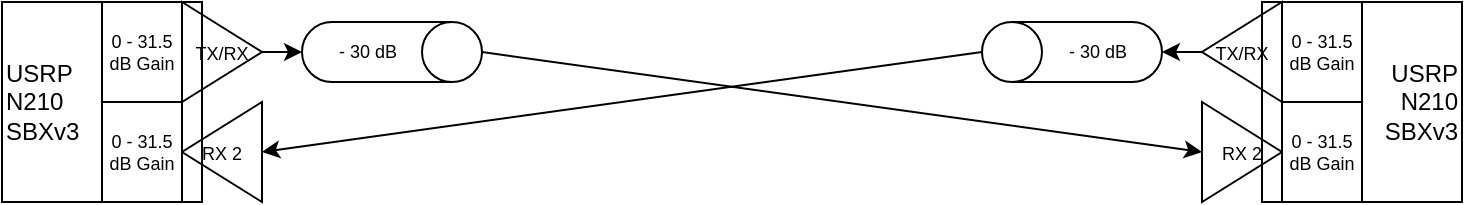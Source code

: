 <mxfile version="20.8.12" type="github" pages="2">
  <diagram name="Simplest" id="jR1B1zvRSLlZScaUMeme">
    <mxGraphModel dx="1194" dy="748" grid="1" gridSize="10" guides="1" tooltips="1" connect="1" arrows="1" fold="1" page="1" pageScale="1" pageWidth="850" pageHeight="1100" math="0" shadow="0">
      <root>
        <mxCell id="0" />
        <mxCell id="1" parent="0" />
        <mxCell id="k5j3q9gvalSJudkTdpyh-10" value="" style="group" vertex="1" connectable="0" parent="1">
          <mxGeometry y="250" width="130" height="100" as="geometry" />
        </mxCell>
        <mxCell id="k5j3q9gvalSJudkTdpyh-8" value="0 - 31.5 dB Gain" style="rounded=0;whiteSpace=wrap;html=1;strokeWidth=1;fontSize=9;" vertex="1" parent="k5j3q9gvalSJudkTdpyh-10">
          <mxGeometry x="50" width="40" height="50" as="geometry" />
        </mxCell>
        <mxCell id="k5j3q9gvalSJudkTdpyh-5" value="&lt;font style=&quot;font-size: 9px;&quot;&gt;TX/RX&lt;/font&gt;" style="triangle;whiteSpace=wrap;html=1;" vertex="1" parent="k5j3q9gvalSJudkTdpyh-10">
          <mxGeometry x="90" width="40" height="50" as="geometry" />
        </mxCell>
        <mxCell id="k5j3q9gvalSJudkTdpyh-6" value="&lt;font style=&quot;font-size: 9px;&quot;&gt;RX 2&lt;/font&gt;" style="triangle;whiteSpace=wrap;html=1;rotation=0;direction=west;strokeWidth=1;" vertex="1" parent="k5j3q9gvalSJudkTdpyh-10">
          <mxGeometry x="90" y="50" width="40" height="50" as="geometry" />
        </mxCell>
        <mxCell id="k5j3q9gvalSJudkTdpyh-9" value="0 - 31.5 dB Gain" style="rounded=0;whiteSpace=wrap;html=1;strokeWidth=1;fontSize=9;" vertex="1" parent="k5j3q9gvalSJudkTdpyh-10">
          <mxGeometry x="50" y="50" width="40" height="50" as="geometry" />
        </mxCell>
        <mxCell id="k5j3q9gvalSJudkTdpyh-3" value="&lt;div align=&quot;left&quot;&gt;USRP&lt;/div&gt;&lt;div align=&quot;left&quot;&gt;N210&lt;/div&gt;&lt;div align=&quot;left&quot;&gt;SBXv3&lt;br&gt;&lt;/div&gt;" style="whiteSpace=wrap;html=1;aspect=fixed;fillColor=none;align=left;" vertex="1" parent="k5j3q9gvalSJudkTdpyh-10">
          <mxGeometry width="100" height="100" as="geometry" />
        </mxCell>
        <mxCell id="k5j3q9gvalSJudkTdpyh-12" value="" style="group;rotation=0;direction=east;portConstraintRotation=0;flipH=1;" vertex="1" connectable="0" parent="1">
          <mxGeometry x="600" y="250" width="130" height="100" as="geometry" />
        </mxCell>
        <mxCell id="k5j3q9gvalSJudkTdpyh-13" value="0 - 31.5 dB Gain" style="rounded=0;whiteSpace=wrap;html=1;strokeWidth=1;fontSize=9;rotation=0;" vertex="1" parent="k5j3q9gvalSJudkTdpyh-12">
          <mxGeometry x="40" width="40" height="50" as="geometry" />
        </mxCell>
        <mxCell id="k5j3q9gvalSJudkTdpyh-14" value="&lt;font style=&quot;font-size: 9px;&quot;&gt;TX/RX&lt;/font&gt;" style="triangle;whiteSpace=wrap;html=1;rotation=0;direction=west;" vertex="1" parent="k5j3q9gvalSJudkTdpyh-12">
          <mxGeometry width="40" height="50" as="geometry" />
        </mxCell>
        <mxCell id="k5j3q9gvalSJudkTdpyh-15" value="&lt;font style=&quot;font-size: 9px;&quot;&gt;RX 2&lt;/font&gt;" style="triangle;whiteSpace=wrap;html=1;rotation=0;direction=east;strokeWidth=1;" vertex="1" parent="k5j3q9gvalSJudkTdpyh-12">
          <mxGeometry y="50" width="40" height="50" as="geometry" />
        </mxCell>
        <mxCell id="k5j3q9gvalSJudkTdpyh-16" value="0 - 31.5 dB Gain" style="rounded=0;whiteSpace=wrap;html=1;strokeWidth=1;fontSize=9;rotation=0;" vertex="1" parent="k5j3q9gvalSJudkTdpyh-12">
          <mxGeometry x="40" y="50" width="40" height="50" as="geometry" />
        </mxCell>
        <mxCell id="k5j3q9gvalSJudkTdpyh-17" value="&lt;div&gt;USRP&lt;/div&gt;&lt;div&gt;N210&lt;/div&gt;&lt;div&gt;SBXv3&lt;br&gt;&lt;/div&gt;" style="whiteSpace=wrap;html=1;aspect=fixed;fillColor=none;align=right;rotation=0;" vertex="1" parent="k5j3q9gvalSJudkTdpyh-12">
          <mxGeometry x="30" width="100" height="100" as="geometry" />
        </mxCell>
        <mxCell id="k5j3q9gvalSJudkTdpyh-25" style="edgeStyle=none;rounded=0;orthogonalLoop=1;jettySize=auto;html=1;exitX=0.5;exitY=0;exitDx=0;exitDy=0;exitPerimeter=0;entryX=0;entryY=0.5;entryDx=0;entryDy=0;fontSize=9;" edge="1" parent="1" source="k5j3q9gvalSJudkTdpyh-18" target="k5j3q9gvalSJudkTdpyh-15">
          <mxGeometry relative="1" as="geometry" />
        </mxCell>
        <mxCell id="k5j3q9gvalSJudkTdpyh-18" value="- 30 dB " style="shape=cylinder3;whiteSpace=wrap;boundedLbl=1;backgroundOutline=1;size=15;strokeWidth=1;fontSize=9;fillColor=none;rotation=0;html=1;direction=south;" vertex="1" parent="1">
          <mxGeometry x="150" y="260" width="90" height="30" as="geometry" />
        </mxCell>
        <mxCell id="k5j3q9gvalSJudkTdpyh-23" style="edgeStyle=none;rounded=0;orthogonalLoop=1;jettySize=auto;html=1;exitX=0.5;exitY=0;exitDx=0;exitDy=0;exitPerimeter=0;entryX=0;entryY=0.5;entryDx=0;entryDy=0;fontSize=9;" edge="1" parent="1" source="k5j3q9gvalSJudkTdpyh-19" target="k5j3q9gvalSJudkTdpyh-6">
          <mxGeometry relative="1" as="geometry" />
        </mxCell>
        <mxCell id="k5j3q9gvalSJudkTdpyh-19" value="- 30 dB " style="shape=cylinder3;whiteSpace=wrap;boundedLbl=1;backgroundOutline=1;size=15;strokeWidth=1;fontSize=9;fillColor=none;rotation=0;html=1;direction=north;" vertex="1" parent="1">
          <mxGeometry x="490" y="260" width="90" height="30" as="geometry" />
        </mxCell>
        <mxCell id="k5j3q9gvalSJudkTdpyh-21" style="edgeStyle=orthogonalEdgeStyle;rounded=0;orthogonalLoop=1;jettySize=auto;html=1;exitX=1;exitY=0.5;exitDx=0;exitDy=0;entryX=0.5;entryY=1;entryDx=0;entryDy=0;entryPerimeter=0;fontSize=9;" edge="1" parent="1" source="k5j3q9gvalSJudkTdpyh-14" target="k5j3q9gvalSJudkTdpyh-19">
          <mxGeometry relative="1" as="geometry" />
        </mxCell>
        <mxCell id="k5j3q9gvalSJudkTdpyh-24" style="edgeStyle=none;rounded=0;orthogonalLoop=1;jettySize=auto;html=1;exitX=1;exitY=0.5;exitDx=0;exitDy=0;entryX=0.5;entryY=1;entryDx=0;entryDy=0;entryPerimeter=0;fontSize=9;" edge="1" parent="1" source="k5j3q9gvalSJudkTdpyh-5" target="k5j3q9gvalSJudkTdpyh-18">
          <mxGeometry relative="1" as="geometry" />
        </mxCell>
      </root>
    </mxGraphModel>
  </diagram>
  <diagram name="SharedPhyLayer" id="1WVicGoiq60mWXdIZ0ue">
    <mxGraphModel dx="1194" dy="792" grid="1" gridSize="10" guides="1" tooltips="1" connect="1" arrows="1" fold="1" page="1" pageScale="1" pageWidth="850" pageHeight="1100" math="0" shadow="0">
      <root>
        <mxCell id="SqtGkyGVeAj84BuvfPXK-0" />
        <mxCell id="SqtGkyGVeAj84BuvfPXK-1" parent="SqtGkyGVeAj84BuvfPXK-0" />
        <mxCell id="SqtGkyGVeAj84BuvfPXK-2" value="" style="group" vertex="1" connectable="0" parent="SqtGkyGVeAj84BuvfPXK-1">
          <mxGeometry y="250" width="130" height="100" as="geometry" />
        </mxCell>
        <mxCell id="SqtGkyGVeAj84BuvfPXK-3" value="0 - 31.5 dB Gain" style="rounded=0;whiteSpace=wrap;html=1;strokeWidth=1;fontSize=9;" vertex="1" parent="SqtGkyGVeAj84BuvfPXK-2">
          <mxGeometry x="50" width="40" height="50" as="geometry" />
        </mxCell>
        <mxCell id="SqtGkyGVeAj84BuvfPXK-4" value="&lt;font style=&quot;font-size: 9px;&quot;&gt;TX/RX&lt;/font&gt;" style="triangle;whiteSpace=wrap;html=1;" vertex="1" parent="SqtGkyGVeAj84BuvfPXK-2">
          <mxGeometry x="90" width="40" height="50" as="geometry" />
        </mxCell>
        <mxCell id="SqtGkyGVeAj84BuvfPXK-5" value="&lt;font style=&quot;font-size: 9px;&quot;&gt;RX 2&lt;/font&gt;" style="triangle;whiteSpace=wrap;html=1;rotation=0;direction=west;strokeWidth=1;" vertex="1" parent="SqtGkyGVeAj84BuvfPXK-2">
          <mxGeometry x="90" y="50" width="40" height="50" as="geometry" />
        </mxCell>
        <mxCell id="SqtGkyGVeAj84BuvfPXK-6" value="0 - 31.5 dB Gain" style="rounded=0;whiteSpace=wrap;html=1;strokeWidth=1;fontSize=9;" vertex="1" parent="SqtGkyGVeAj84BuvfPXK-2">
          <mxGeometry x="50" y="50" width="40" height="50" as="geometry" />
        </mxCell>
        <mxCell id="SqtGkyGVeAj84BuvfPXK-7" value="&lt;div align=&quot;left&quot;&gt;USRP&lt;/div&gt;&lt;div align=&quot;left&quot;&gt;N210&lt;/div&gt;&lt;div align=&quot;left&quot;&gt;SBXv3&lt;br&gt;&lt;/div&gt;" style="whiteSpace=wrap;html=1;aspect=fixed;fillColor=none;align=left;" vertex="1" parent="SqtGkyGVeAj84BuvfPXK-2">
          <mxGeometry width="100" height="100" as="geometry" />
        </mxCell>
        <mxCell id="SqtGkyGVeAj84BuvfPXK-8" value="" style="group;rotation=0;direction=east;portConstraintRotation=0;flipH=1;" vertex="1" connectable="0" parent="SqtGkyGVeAj84BuvfPXK-1">
          <mxGeometry x="600" y="250" width="130" height="100" as="geometry" />
        </mxCell>
        <mxCell id="SqtGkyGVeAj84BuvfPXK-9" value="0 - 31.5 dB Gain" style="rounded=0;whiteSpace=wrap;html=1;strokeWidth=1;fontSize=9;rotation=0;" vertex="1" parent="SqtGkyGVeAj84BuvfPXK-8">
          <mxGeometry x="40" width="40" height="50" as="geometry" />
        </mxCell>
        <mxCell id="SqtGkyGVeAj84BuvfPXK-10" value="&lt;font style=&quot;font-size: 9px;&quot;&gt;TX/RX&lt;/font&gt;" style="triangle;whiteSpace=wrap;html=1;rotation=0;direction=west;" vertex="1" parent="SqtGkyGVeAj84BuvfPXK-8">
          <mxGeometry width="40" height="50" as="geometry" />
        </mxCell>
        <mxCell id="SqtGkyGVeAj84BuvfPXK-11" value="&lt;font style=&quot;font-size: 9px;&quot;&gt;RX 2&lt;/font&gt;" style="triangle;whiteSpace=wrap;html=1;rotation=0;direction=east;strokeWidth=1;" vertex="1" parent="SqtGkyGVeAj84BuvfPXK-8">
          <mxGeometry y="50" width="40" height="50" as="geometry" />
        </mxCell>
        <mxCell id="SqtGkyGVeAj84BuvfPXK-12" value="0 - 31.5 dB Gain" style="rounded=0;whiteSpace=wrap;html=1;strokeWidth=1;fontSize=9;rotation=0;" vertex="1" parent="SqtGkyGVeAj84BuvfPXK-8">
          <mxGeometry x="40" y="50" width="40" height="50" as="geometry" />
        </mxCell>
        <mxCell id="SqtGkyGVeAj84BuvfPXK-13" value="&lt;div&gt;USRP&lt;/div&gt;&lt;div&gt;N210&lt;/div&gt;&lt;div&gt;SBXv3&lt;br&gt;&lt;/div&gt;" style="whiteSpace=wrap;html=1;aspect=fixed;fillColor=none;align=right;rotation=0;" vertex="1" parent="SqtGkyGVeAj84BuvfPXK-8">
          <mxGeometry x="30" width="100" height="100" as="geometry" />
        </mxCell>
        <mxCell id="-d1nIlZ3Z-tcQ7wbcq47-6" style="edgeStyle=none;rounded=0;orthogonalLoop=1;jettySize=auto;html=1;exitX=0.5;exitY=0;exitDx=0;exitDy=0;exitPerimeter=0;entryX=0;entryY=0.25;entryDx=0;entryDy=0;fontSize=9;" edge="1" parent="SqtGkyGVeAj84BuvfPXK-1" source="SqtGkyGVeAj84BuvfPXK-15" target="-d1nIlZ3Z-tcQ7wbcq47-0">
          <mxGeometry relative="1" as="geometry" />
        </mxCell>
        <mxCell id="SqtGkyGVeAj84BuvfPXK-15" value="- 30 dB " style="shape=cylinder3;whiteSpace=wrap;boundedLbl=1;backgroundOutline=1;size=15;strokeWidth=1;fontSize=9;fillColor=none;rotation=0;html=1;direction=south;" vertex="1" parent="SqtGkyGVeAj84BuvfPXK-1">
          <mxGeometry x="150" y="260" width="90" height="30" as="geometry" />
        </mxCell>
        <mxCell id="-d1nIlZ3Z-tcQ7wbcq47-10" style="edgeStyle=none;rounded=0;orthogonalLoop=1;jettySize=auto;html=1;exitX=0.5;exitY=0;exitDx=0;exitDy=0;exitPerimeter=0;entryX=0;entryY=0.75;entryDx=0;entryDy=0;fontSize=9;" edge="1" parent="SqtGkyGVeAj84BuvfPXK-1" source="SqtGkyGVeAj84BuvfPXK-17" target="-d1nIlZ3Z-tcQ7wbcq47-8">
          <mxGeometry relative="1" as="geometry" />
        </mxCell>
        <mxCell id="SqtGkyGVeAj84BuvfPXK-17" value="- 30 dB " style="shape=cylinder3;whiteSpace=wrap;boundedLbl=1;backgroundOutline=1;size=15;strokeWidth=1;fontSize=9;fillColor=none;rotation=0;html=1;direction=north;" vertex="1" parent="SqtGkyGVeAj84BuvfPXK-1">
          <mxGeometry x="490" y="260" width="90" height="30" as="geometry" />
        </mxCell>
        <mxCell id="SqtGkyGVeAj84BuvfPXK-18" style="edgeStyle=orthogonalEdgeStyle;rounded=0;orthogonalLoop=1;jettySize=auto;html=1;exitX=1;exitY=0.5;exitDx=0;exitDy=0;entryX=0.5;entryY=1;entryDx=0;entryDy=0;entryPerimeter=0;fontSize=9;" edge="1" parent="SqtGkyGVeAj84BuvfPXK-1" source="SqtGkyGVeAj84BuvfPXK-10" target="SqtGkyGVeAj84BuvfPXK-17">
          <mxGeometry relative="1" as="geometry" />
        </mxCell>
        <mxCell id="SqtGkyGVeAj84BuvfPXK-19" style="edgeStyle=none;rounded=0;orthogonalLoop=1;jettySize=auto;html=1;exitX=1;exitY=0.5;exitDx=0;exitDy=0;entryX=0.5;entryY=1;entryDx=0;entryDy=0;entryPerimeter=0;fontSize=9;" edge="1" parent="SqtGkyGVeAj84BuvfPXK-1" source="SqtGkyGVeAj84BuvfPXK-4" target="SqtGkyGVeAj84BuvfPXK-15">
          <mxGeometry relative="1" as="geometry" />
        </mxCell>
        <mxCell id="-d1nIlZ3Z-tcQ7wbcq47-3" style="edgeStyle=none;rounded=0;orthogonalLoop=1;jettySize=auto;html=1;exitX=1;exitY=0.5;exitDx=0;exitDy=0;entryX=1;entryY=0.5;entryDx=0;entryDy=0;fontSize=9;" edge="1" parent="SqtGkyGVeAj84BuvfPXK-1" source="-d1nIlZ3Z-tcQ7wbcq47-0" target="-d1nIlZ3Z-tcQ7wbcq47-1">
          <mxGeometry relative="1" as="geometry" />
        </mxCell>
        <mxCell id="-d1nIlZ3Z-tcQ7wbcq47-0" value="" style="triangle;whiteSpace=wrap;html=1;strokeWidth=1;fontSize=9;fillColor=none;" vertex="1" parent="SqtGkyGVeAj84BuvfPXK-1">
          <mxGeometry x="250" y="250" width="40" height="100" as="geometry" />
        </mxCell>
        <mxCell id="-d1nIlZ3Z-tcQ7wbcq47-12" style="edgeStyle=none;rounded=0;orthogonalLoop=1;jettySize=auto;html=1;exitX=0;exitY=0.25;exitDx=0;exitDy=0;entryX=0;entryY=0.75;entryDx=0;entryDy=0;fontSize=9;" edge="1" parent="SqtGkyGVeAj84BuvfPXK-1" source="-d1nIlZ3Z-tcQ7wbcq47-1" target="-d1nIlZ3Z-tcQ7wbcq47-9">
          <mxGeometry relative="1" as="geometry" />
        </mxCell>
        <mxCell id="-d1nIlZ3Z-tcQ7wbcq47-23" style="edgeStyle=orthogonalEdgeStyle;rounded=0;orthogonalLoop=1;jettySize=auto;html=1;exitX=0;exitY=0.75;exitDx=0;exitDy=0;entryX=0;entryY=0.25;entryDx=0;entryDy=0;fontSize=9;" edge="1" parent="SqtGkyGVeAj84BuvfPXK-1" source="-d1nIlZ3Z-tcQ7wbcq47-1" target="-d1nIlZ3Z-tcQ7wbcq47-14">
          <mxGeometry relative="1" as="geometry" />
        </mxCell>
        <mxCell id="-d1nIlZ3Z-tcQ7wbcq47-1" value="" style="triangle;whiteSpace=wrap;html=1;strokeWidth=1;fontSize=9;fillColor=none;rotation=-180;" vertex="1" parent="SqtGkyGVeAj84BuvfPXK-1">
          <mxGeometry x="310" y="280" width="40" height="40" as="geometry" />
        </mxCell>
        <mxCell id="-d1nIlZ3Z-tcQ7wbcq47-5" style="edgeStyle=none;rounded=0;orthogonalLoop=1;jettySize=auto;html=1;exitX=0;exitY=0.5;exitDx=0;exitDy=0;entryX=0;entryY=0.75;entryDx=0;entryDy=0;fontSize=9;" edge="1" parent="SqtGkyGVeAj84BuvfPXK-1" source="SqtGkyGVeAj84BuvfPXK-5" target="-d1nIlZ3Z-tcQ7wbcq47-0">
          <mxGeometry relative="1" as="geometry" />
        </mxCell>
        <mxCell id="-d1nIlZ3Z-tcQ7wbcq47-7" style="edgeStyle=none;rounded=0;orthogonalLoop=1;jettySize=auto;html=1;exitX=1;exitY=0.5;exitDx=0;exitDy=0;entryX=1;entryY=0.5;entryDx=0;entryDy=0;fontSize=9;" edge="1" parent="SqtGkyGVeAj84BuvfPXK-1" source="-d1nIlZ3Z-tcQ7wbcq47-8" target="-d1nIlZ3Z-tcQ7wbcq47-9">
          <mxGeometry relative="1" as="geometry" />
        </mxCell>
        <mxCell id="-d1nIlZ3Z-tcQ7wbcq47-8" value="" style="triangle;whiteSpace=wrap;html=1;strokeWidth=1;fontSize=9;fillColor=none;direction=west;" vertex="1" parent="SqtGkyGVeAj84BuvfPXK-1">
          <mxGeometry x="440" y="250" width="40" height="100" as="geometry" />
        </mxCell>
        <mxCell id="-d1nIlZ3Z-tcQ7wbcq47-24" style="edgeStyle=orthogonalEdgeStyle;rounded=0;orthogonalLoop=1;jettySize=auto;html=1;exitX=0;exitY=0.25;exitDx=0;exitDy=0;entryX=0;entryY=0.75;entryDx=0;entryDy=0;fontSize=9;" edge="1" parent="SqtGkyGVeAj84BuvfPXK-1" source="-d1nIlZ3Z-tcQ7wbcq47-9" target="-d1nIlZ3Z-tcQ7wbcq47-14">
          <mxGeometry relative="1" as="geometry" />
        </mxCell>
        <mxCell id="-d1nIlZ3Z-tcQ7wbcq47-9" value="" style="triangle;whiteSpace=wrap;html=1;strokeWidth=1;fontSize=9;fillColor=none;rotation=-180;direction=west;" vertex="1" parent="SqtGkyGVeAj84BuvfPXK-1">
          <mxGeometry x="380" y="280" width="40" height="40" as="geometry" />
        </mxCell>
        <mxCell id="-d1nIlZ3Z-tcQ7wbcq47-11" style="edgeStyle=none;rounded=0;orthogonalLoop=1;jettySize=auto;html=1;exitX=0;exitY=0.5;exitDx=0;exitDy=0;entryX=0;entryY=0.25;entryDx=0;entryDy=0;fontSize=9;" edge="1" parent="SqtGkyGVeAj84BuvfPXK-1" source="SqtGkyGVeAj84BuvfPXK-11" target="-d1nIlZ3Z-tcQ7wbcq47-8">
          <mxGeometry relative="1" as="geometry" />
        </mxCell>
        <mxCell id="-d1nIlZ3Z-tcQ7wbcq47-26" style="edgeStyle=orthogonalEdgeStyle;rounded=0;orthogonalLoop=1;jettySize=auto;html=1;exitX=1;exitY=0.5;exitDx=0;exitDy=0;entryX=0.5;entryY=1;entryDx=0;entryDy=0;fontSize=9;" edge="1" parent="SqtGkyGVeAj84BuvfPXK-1" source="-d1nIlZ3Z-tcQ7wbcq47-14" target="-d1nIlZ3Z-tcQ7wbcq47-25">
          <mxGeometry relative="1" as="geometry" />
        </mxCell>
        <mxCell id="-d1nIlZ3Z-tcQ7wbcq47-14" value="" style="triangle;whiteSpace=wrap;html=1;strokeWidth=1;fontSize=9;fillColor=none;rotation=-90;" vertex="1" parent="SqtGkyGVeAj84BuvfPXK-1">
          <mxGeometry x="337.5" y="200" width="55" height="50" as="geometry" />
        </mxCell>
        <mxCell id="-d1nIlZ3Z-tcQ7wbcq47-25" value="Spectrum Analyzer" style="rounded=0;whiteSpace=wrap;html=1;strokeWidth=1;fontSize=9;fillColor=none;" vertex="1" parent="SqtGkyGVeAj84BuvfPXK-1">
          <mxGeometry x="305" y="110" width="120" height="60" as="geometry" />
        </mxCell>
      </root>
    </mxGraphModel>
  </diagram>
</mxfile>
